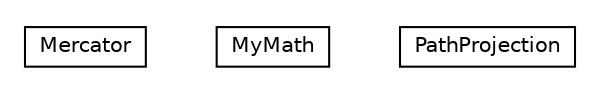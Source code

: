 #!/usr/local/bin/dot
#
# Class diagram 
# Generated by UMLGraph version R5_6-24-gf6e263 (http://www.umlgraph.org/)
#

digraph G {
	edge [fontname="Helvetica",fontsize=10,labelfontname="Helvetica",labelfontsize=10];
	node [fontname="Helvetica",fontsize=10,shape=plaintext];
	nodesep=0.25;
	ranksep=0.5;
	// org.osmdroid.views.util.Mercator
	c3700 [label=<<table title="org.osmdroid.views.util.Mercator" border="0" cellborder="1" cellspacing="0" cellpadding="2" port="p" href="./Mercator.html">
		<tr><td><table border="0" cellspacing="0" cellpadding="1">
<tr><td align="center" balign="center"> Mercator </td></tr>
		</table></td></tr>
		</table>>, URL="./Mercator.html", fontname="Helvetica", fontcolor="black", fontsize=10.0];
	// org.osmdroid.views.util.MyMath
	c3701 [label=<<table title="org.osmdroid.views.util.MyMath" border="0" cellborder="1" cellspacing="0" cellpadding="2" port="p" href="./MyMath.html">
		<tr><td><table border="0" cellspacing="0" cellpadding="1">
<tr><td align="center" balign="center"> MyMath </td></tr>
		</table></td></tr>
		</table>>, URL="./MyMath.html", fontname="Helvetica", fontcolor="black", fontsize=10.0];
	// org.osmdroid.views.util.PathProjection
	c3702 [label=<<table title="org.osmdroid.views.util.PathProjection" border="0" cellborder="1" cellspacing="0" cellpadding="2" port="p" href="./PathProjection.html">
		<tr><td><table border="0" cellspacing="0" cellpadding="1">
<tr><td align="center" balign="center"> PathProjection </td></tr>
		</table></td></tr>
		</table>>, URL="./PathProjection.html", fontname="Helvetica", fontcolor="black", fontsize=10.0];
}

